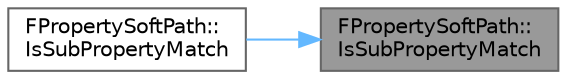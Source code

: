 digraph "FPropertySoftPath::IsSubPropertyMatch"
{
 // INTERACTIVE_SVG=YES
 // LATEX_PDF_SIZE
  bgcolor="transparent";
  edge [fontname=Helvetica,fontsize=10,labelfontname=Helvetica,labelfontsize=10];
  node [fontname=Helvetica,fontsize=10,shape=box,height=0.2,width=0.4];
  rankdir="RL";
  Node1 [id="Node000001",label="FPropertySoftPath::\lIsSubPropertyMatch",height=0.2,width=0.4,color="gray40", fillcolor="grey60", style="filled", fontcolor="black",tooltip="Indicates whether a given path is a base path of the current path."];
  Node1 -> Node2 [id="edge1_Node000001_Node000002",dir="back",color="steelblue1",style="solid",tooltip=" "];
  Node2 [id="Node000002",label="FPropertySoftPath::\lIsSubPropertyMatch",height=0.2,width=0.4,color="grey40", fillcolor="white", style="filled",URL="$d6/db6/structFPropertySoftPath.html#a2200ef8f67fc9cbe6ad80146c21f3e13",tooltip="Indicates whether a given property name is a base path of the current path."];
}
